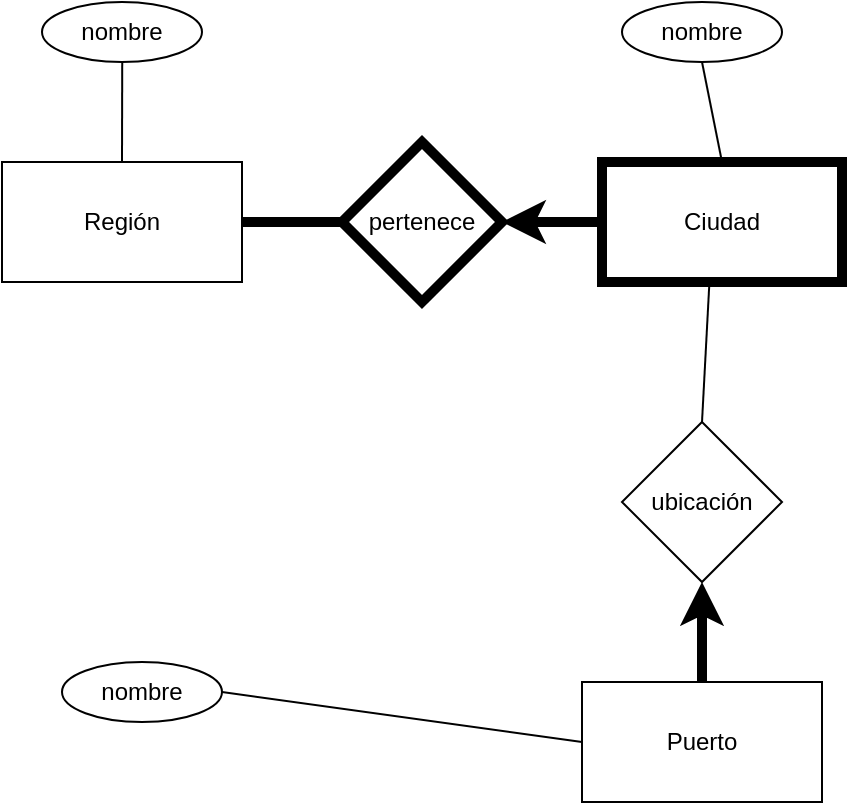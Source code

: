 <mxfile version="21.1.6" type="github">
  <diagram name="Página-1" id="F1gLiyISLk_b0Ikg0LPF">
    <mxGraphModel dx="1050" dy="573" grid="1" gridSize="10" guides="1" tooltips="1" connect="1" arrows="1" fold="1" page="1" pageScale="1" pageWidth="827" pageHeight="1169" math="0" shadow="0">
      <root>
        <mxCell id="0" />
        <mxCell id="1" parent="0" />
        <mxCell id="oBHvoqfuF7RgJihUB41r-1" value="Puerto" style="rounded=0;whiteSpace=wrap;html=1;" vertex="1" parent="1">
          <mxGeometry x="300" y="410" width="120" height="60" as="geometry" />
        </mxCell>
        <mxCell id="oBHvoqfuF7RgJihUB41r-2" value="Ciudad" style="rounded=0;whiteSpace=wrap;html=1;strokeWidth=5;" vertex="1" parent="1">
          <mxGeometry x="310" y="150" width="120" height="60" as="geometry" />
        </mxCell>
        <mxCell id="oBHvoqfuF7RgJihUB41r-3" value="Región" style="rounded=0;whiteSpace=wrap;html=1;" vertex="1" parent="1">
          <mxGeometry x="10" y="150" width="120" height="60" as="geometry" />
        </mxCell>
        <mxCell id="oBHvoqfuF7RgJihUB41r-5" value="ubicación" style="rhombus;whiteSpace=wrap;html=1;" vertex="1" parent="1">
          <mxGeometry x="320" y="280" width="80" height="80" as="geometry" />
        </mxCell>
        <mxCell id="oBHvoqfuF7RgJihUB41r-10" value="" style="endArrow=none;html=1;rounded=0;exitX=0.5;exitY=0;exitDx=0;exitDy=0;entryX=0.447;entryY=1.023;entryDx=0;entryDy=0;entryPerimeter=0;" edge="1" parent="1" source="oBHvoqfuF7RgJihUB41r-5" target="oBHvoqfuF7RgJihUB41r-2">
          <mxGeometry width="50" height="50" relative="1" as="geometry">
            <mxPoint x="390" y="320" as="sourcePoint" />
            <mxPoint x="440" y="270" as="targetPoint" />
          </mxGeometry>
        </mxCell>
        <mxCell id="oBHvoqfuF7RgJihUB41r-11" value="pertenece" style="rhombus;whiteSpace=wrap;html=1;strokeWidth=5;" vertex="1" parent="1">
          <mxGeometry x="180" y="140" width="80" height="80" as="geometry" />
        </mxCell>
        <mxCell id="oBHvoqfuF7RgJihUB41r-13" value="" style="endArrow=none;html=1;rounded=0;exitX=1;exitY=0.5;exitDx=0;exitDy=0;entryX=0;entryY=0.5;entryDx=0;entryDy=0;strokeWidth=5;" edge="1" parent="1" source="oBHvoqfuF7RgJihUB41r-3" target="oBHvoqfuF7RgJihUB41r-11">
          <mxGeometry width="50" height="50" relative="1" as="geometry">
            <mxPoint x="390" y="320" as="sourcePoint" />
            <mxPoint x="440" y="270" as="targetPoint" />
          </mxGeometry>
        </mxCell>
        <mxCell id="oBHvoqfuF7RgJihUB41r-15" value="" style="endArrow=none;html=1;rounded=0;exitX=0;exitY=0.5;exitDx=0;exitDy=0;entryX=1;entryY=0.5;entryDx=0;entryDy=0;" edge="1" parent="1" source="oBHvoqfuF7RgJihUB41r-1" target="oBHvoqfuF7RgJihUB41r-16">
          <mxGeometry width="50" height="50" relative="1" as="geometry">
            <mxPoint x="390" y="320" as="sourcePoint" />
            <mxPoint x="150" y="390" as="targetPoint" />
          </mxGeometry>
        </mxCell>
        <mxCell id="oBHvoqfuF7RgJihUB41r-16" value="nombre" style="ellipse;whiteSpace=wrap;html=1;" vertex="1" parent="1">
          <mxGeometry x="40" y="400" width="80" height="30" as="geometry" />
        </mxCell>
        <mxCell id="oBHvoqfuF7RgJihUB41r-17" value="nombre" style="ellipse;whiteSpace=wrap;html=1;" vertex="1" parent="1">
          <mxGeometry x="320" y="70" width="80" height="30" as="geometry" />
        </mxCell>
        <mxCell id="oBHvoqfuF7RgJihUB41r-18" value="" style="endArrow=none;html=1;rounded=0;exitX=0.5;exitY=0;exitDx=0;exitDy=0;entryX=0.5;entryY=1;entryDx=0;entryDy=0;" edge="1" parent="1" source="oBHvoqfuF7RgJihUB41r-2" target="oBHvoqfuF7RgJihUB41r-17">
          <mxGeometry width="50" height="50" relative="1" as="geometry">
            <mxPoint x="390" y="320" as="sourcePoint" />
            <mxPoint x="440" y="270" as="targetPoint" />
          </mxGeometry>
        </mxCell>
        <mxCell id="oBHvoqfuF7RgJihUB41r-19" value="" style="endArrow=classic;html=1;rounded=0;exitX=0;exitY=0.5;exitDx=0;exitDy=0;entryX=1;entryY=0.5;entryDx=0;entryDy=0;strokeWidth=5;" edge="1" parent="1" source="oBHvoqfuF7RgJihUB41r-2" target="oBHvoqfuF7RgJihUB41r-11">
          <mxGeometry width="50" height="50" relative="1" as="geometry">
            <mxPoint x="390" y="320" as="sourcePoint" />
            <mxPoint x="440" y="270" as="targetPoint" />
          </mxGeometry>
        </mxCell>
        <mxCell id="oBHvoqfuF7RgJihUB41r-20" value="" style="endArrow=none;html=1;rounded=0;exitX=0.5;exitY=0;exitDx=0;exitDy=0;" edge="1" parent="1" source="oBHvoqfuF7RgJihUB41r-3" target="oBHvoqfuF7RgJihUB41r-24">
          <mxGeometry width="50" height="50" relative="1" as="geometry">
            <mxPoint x="390" y="320" as="sourcePoint" />
            <mxPoint x="80" y="100" as="targetPoint" />
          </mxGeometry>
        </mxCell>
        <mxCell id="oBHvoqfuF7RgJihUB41r-24" value="nombre&lt;br&gt;" style="ellipse;whiteSpace=wrap;html=1;" vertex="1" parent="1">
          <mxGeometry x="30" y="70" width="80" height="30" as="geometry" />
        </mxCell>
        <mxCell id="oBHvoqfuF7RgJihUB41r-27" value="" style="endArrow=classic;html=1;rounded=0;exitX=0.5;exitY=0;exitDx=0;exitDy=0;entryX=0.5;entryY=1;entryDx=0;entryDy=0;strokeWidth=5;" edge="1" parent="1" source="oBHvoqfuF7RgJihUB41r-1" target="oBHvoqfuF7RgJihUB41r-5">
          <mxGeometry width="50" height="50" relative="1" as="geometry">
            <mxPoint x="390" y="320" as="sourcePoint" />
            <mxPoint x="440" y="270" as="targetPoint" />
          </mxGeometry>
        </mxCell>
      </root>
    </mxGraphModel>
  </diagram>
</mxfile>
